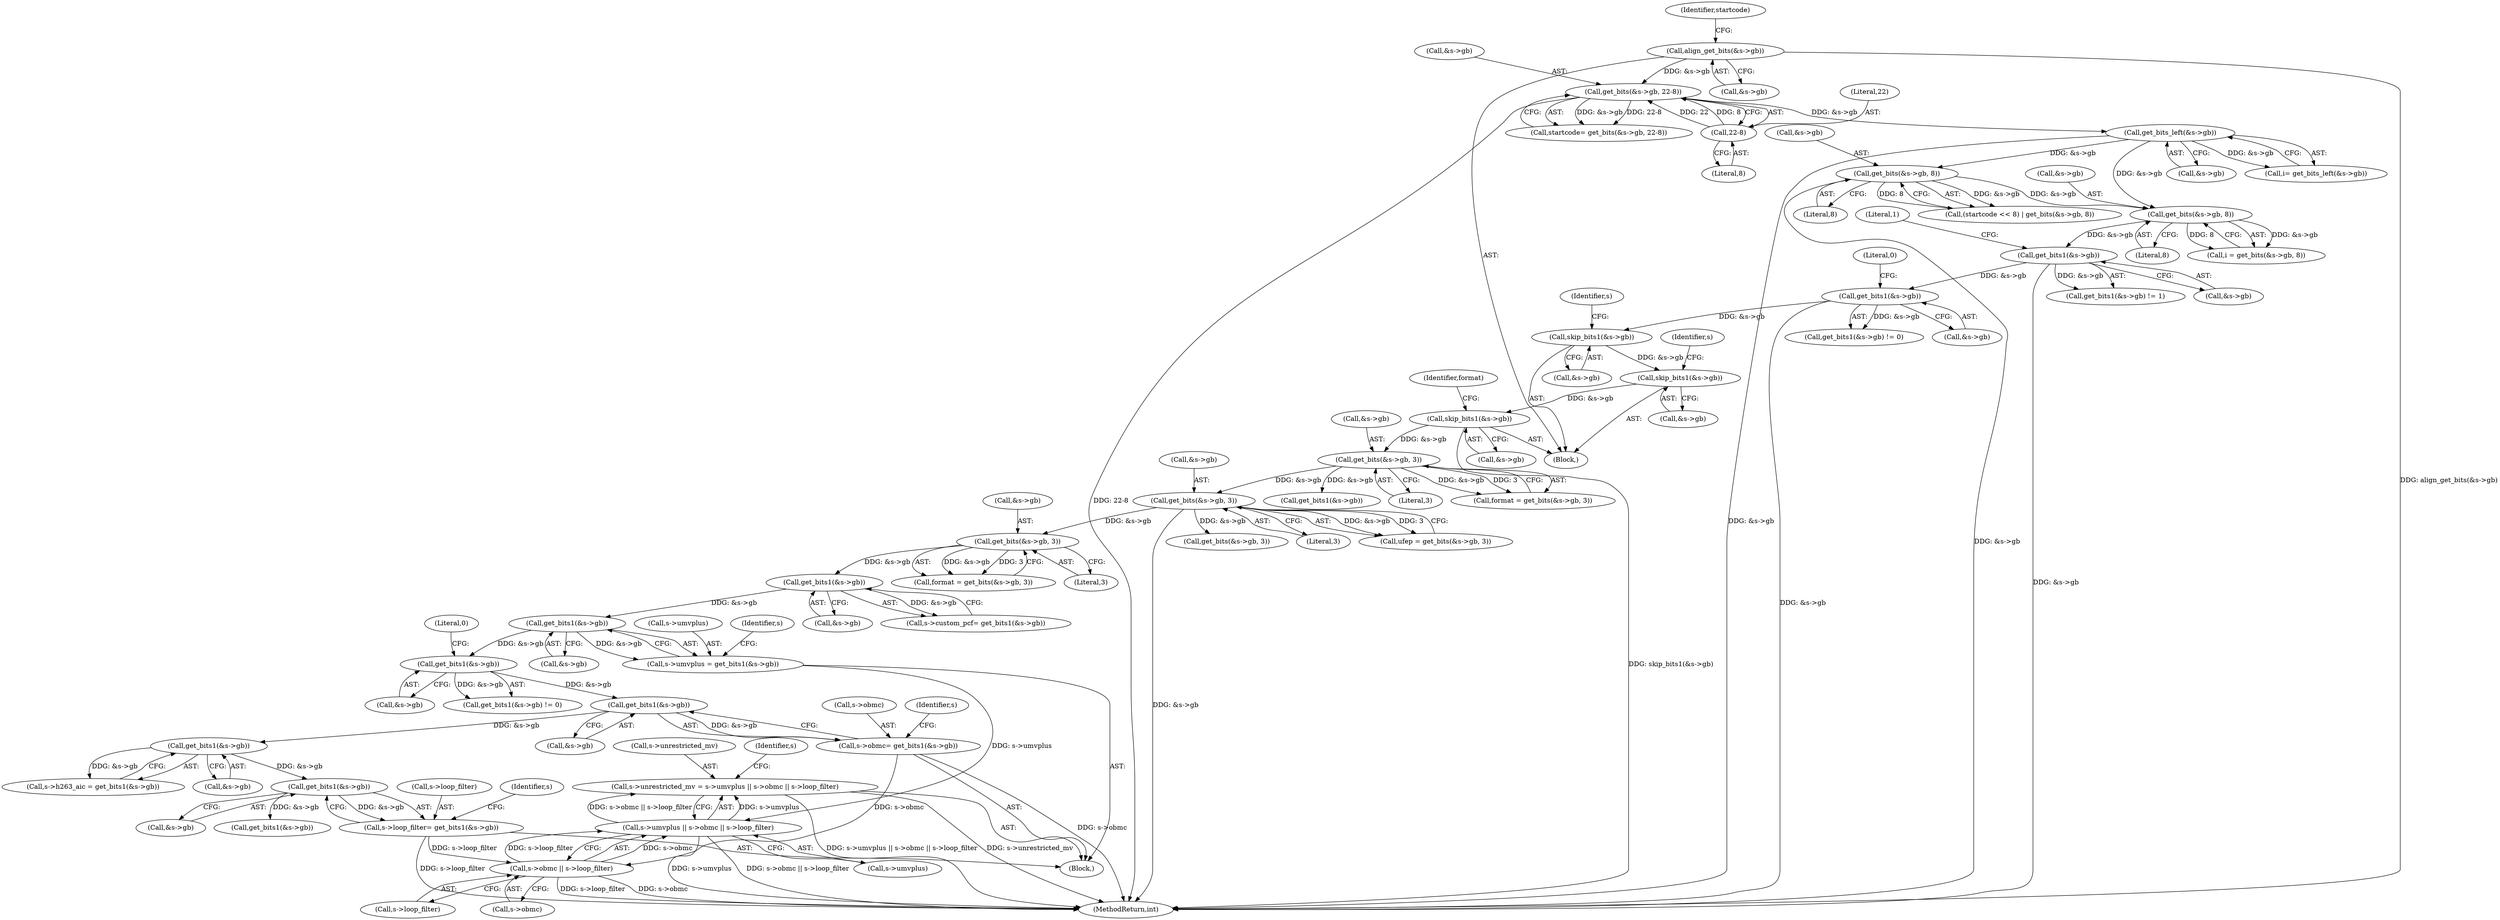 digraph "0_libav_0a49a62f998747cfa564d98d36a459fe70d3299b@pointer" {
"1000520" [label="(Call,s->unrestricted_mv = s->umvplus || s->obmc || s->loop_filter)"];
"1000524" [label="(Call,s->umvplus || s->obmc || s->loop_filter)"];
"1000469" [label="(Call,s->umvplus = get_bits1(&s->gb))"];
"1000473" [label="(Call,get_bits1(&s->gb))"];
"1000464" [label="(Call,get_bits1(&s->gb))"];
"1000448" [label="(Call,get_bits(&s->gb, 3))"];
"1000435" [label="(Call,get_bits(&s->gb, 3))"];
"1000293" [label="(Call,get_bits(&s->gb, 3))"];
"1000286" [label="(Call,skip_bits1(&s->gb))"];
"1000281" [label="(Call,skip_bits1(&s->gb))"];
"1000276" [label="(Call,skip_bits1(&s->gb))"];
"1000260" [label="(Call,get_bits1(&s->gb))"];
"1000242" [label="(Call,get_bits1(&s->gb))"];
"1000208" [label="(Call,get_bits(&s->gb, 8))"];
"1000180" [label="(Call,get_bits(&s->gb, 8))"];
"1000161" [label="(Call,get_bits_left(&s->gb))"];
"1000150" [label="(Call,get_bits(&s->gb, 22-8))"];
"1000143" [label="(Call,align_get_bits(&s->gb))"];
"1000155" [label="(Call,22-8)"];
"1000528" [label="(Call,s->obmc || s->loop_filter)"];
"1000493" [label="(Call,s->obmc= get_bits1(&s->gb))"];
"1000497" [label="(Call,get_bits1(&s->gb))"];
"1000480" [label="(Call,get_bits1(&s->gb))"];
"1000511" [label="(Call,s->loop_filter= get_bits1(&s->gb))"];
"1000515" [label="(Call,get_bits1(&s->gb))"];
"1000506" [label="(Call,get_bits1(&s->gb))"];
"1000481" [label="(Call,&s->gb)"];
"1000143" [label="(Call,align_get_bits(&s->gb))"];
"1000261" [label="(Call,&s->gb)"];
"1000433" [label="(Call,ufep = get_bits(&s->gb, 3))"];
"1000448" [label="(Call,get_bits(&s->gb, 3))"];
"1000524" [label="(Call,s->umvplus || s->obmc || s->loop_filter)"];
"1000498" [label="(Call,&s->gb)"];
"1000281" [label="(Call,skip_bits1(&s->gb))"];
"1000445" [label="(Block,)"];
"1000537" [label="(Identifier,s)"];
"1000480" [label="(Call,get_bits1(&s->gb))"];
"1000515" [label="(Call,get_bits1(&s->gb))"];
"1000265" [label="(Literal,0)"];
"1000483" [label="(Identifier,s)"];
"1000155" [label="(Call,22-8)"];
"1000449" [label="(Call,&s->gb)"];
"1000176" [label="(Call,(startcode << 8) | get_bits(&s->gb, 8))"];
"1000506" [label="(Call,get_bits1(&s->gb))"];
"1000512" [label="(Call,s->loop_filter)"];
"1000243" [label="(Call,&s->gb)"];
"1000292" [label="(Identifier,format)"];
"1000507" [label="(Call,&s->gb)"];
"1000241" [label="(Call,get_bits1(&s->gb) != 1)"];
"1000473" [label="(Call,get_bits1(&s->gb))"];
"1000460" [label="(Call,s->custom_pcf= get_bits1(&s->gb))"];
"1000516" [label="(Call,&s->gb)"];
"1000494" [label="(Call,s->obmc)"];
"1000453" [label="(Literal,3)"];
"1000493" [label="(Call,s->obmc= get_bits1(&s->gb))"];
"1000511" [label="(Call,s->loop_filter= get_bits1(&s->gb))"];
"1000156" [label="(Literal,22)"];
"1000180" [label="(Call,get_bits(&s->gb, 8))"];
"1000144" [label="(Call,&s->gb)"];
"1000260" [label="(Call,get_bits1(&s->gb))"];
"1000435" [label="(Call,get_bits(&s->gb, 3))"];
"1000289" [label="(Identifier,s)"];
"1000470" [label="(Call,s->umvplus)"];
"1000159" [label="(Call,i= get_bits_left(&s->gb))"];
"1000162" [label="(Call,&s->gb)"];
"1000525" [label="(Call,s->umvplus)"];
"1000485" [label="(Literal,0)"];
"1000242" [label="(Call,get_bits1(&s->gb))"];
"1000446" [label="(Call,format = get_bits(&s->gb, 3))"];
"1000151" [label="(Call,&s->gb)"];
"1000529" [label="(Call,s->obmc)"];
"1000521" [label="(Call,s->unrestricted_mv)"];
"1000633" [label="(Call,get_bits(&s->gb, 3))"];
"1000277" [label="(Call,&s->gb)"];
"1000157" [label="(Literal,8)"];
"1000150" [label="(Call,get_bits(&s->gb, 22-8))"];
"1000276" [label="(Call,skip_bits1(&s->gb))"];
"1000502" [label="(Call,s->h263_aic = get_bits1(&s->gb))"];
"1000209" [label="(Call,&s->gb)"];
"1000497" [label="(Call,get_bits1(&s->gb))"];
"1000520" [label="(Call,s->unrestricted_mv = s->umvplus || s->obmc || s->loop_filter)"];
"1000206" [label="(Call,i = get_bits(&s->gb, 8))"];
"1000522" [label="(Identifier,s)"];
"1000293" [label="(Call,get_bits(&s->gb, 3))"];
"1000247" [label="(Literal,1)"];
"1000440" [label="(Literal,3)"];
"1000148" [label="(Call,startcode= get_bits(&s->gb, 22-8))"];
"1000294" [label="(Call,&s->gb)"];
"1000333" [label="(Call,get_bits1(&s->gb))"];
"1000286" [label="(Call,skip_bits1(&s->gb))"];
"1000284" [label="(Identifier,s)"];
"1000539" [label="(Call,get_bits1(&s->gb))"];
"1000161" [label="(Call,get_bits_left(&s->gb))"];
"1000298" [label="(Literal,3)"];
"1000136" [label="(Block,)"];
"1000291" [label="(Call,format = get_bits(&s->gb, 3))"];
"1000532" [label="(Call,s->loop_filter)"];
"1000474" [label="(Call,&s->gb)"];
"1000208" [label="(Call,get_bits(&s->gb, 8))"];
"1000465" [label="(Call,&s->gb)"];
"1000287" [label="(Call,&s->gb)"];
"1000213" [label="(Literal,8)"];
"1000181" [label="(Call,&s->gb)"];
"1000282" [label="(Call,&s->gb)"];
"1000185" [label="(Literal,8)"];
"1000504" [label="(Identifier,s)"];
"1000528" [label="(Call,s->obmc || s->loop_filter)"];
"1000149" [label="(Identifier,startcode)"];
"1001103" [label="(MethodReturn,int)"];
"1000469" [label="(Call,s->umvplus = get_bits1(&s->gb))"];
"1000479" [label="(Call,get_bits1(&s->gb) != 0)"];
"1000259" [label="(Call,get_bits1(&s->gb) != 0)"];
"1000464" [label="(Call,get_bits1(&s->gb))"];
"1000436" [label="(Call,&s->gb)"];
"1000520" -> "1000445"  [label="AST: "];
"1000520" -> "1000524"  [label="CFG: "];
"1000521" -> "1000520"  [label="AST: "];
"1000524" -> "1000520"  [label="AST: "];
"1000537" -> "1000520"  [label="CFG: "];
"1000520" -> "1001103"  [label="DDG: s->umvplus || s->obmc || s->loop_filter"];
"1000520" -> "1001103"  [label="DDG: s->unrestricted_mv"];
"1000524" -> "1000520"  [label="DDG: s->umvplus"];
"1000524" -> "1000520"  [label="DDG: s->obmc || s->loop_filter"];
"1000524" -> "1000525"  [label="CFG: "];
"1000524" -> "1000528"  [label="CFG: "];
"1000525" -> "1000524"  [label="AST: "];
"1000528" -> "1000524"  [label="AST: "];
"1000524" -> "1001103"  [label="DDG: s->umvplus"];
"1000524" -> "1001103"  [label="DDG: s->obmc || s->loop_filter"];
"1000469" -> "1000524"  [label="DDG: s->umvplus"];
"1000528" -> "1000524"  [label="DDG: s->obmc"];
"1000528" -> "1000524"  [label="DDG: s->loop_filter"];
"1000469" -> "1000445"  [label="AST: "];
"1000469" -> "1000473"  [label="CFG: "];
"1000470" -> "1000469"  [label="AST: "];
"1000473" -> "1000469"  [label="AST: "];
"1000483" -> "1000469"  [label="CFG: "];
"1000473" -> "1000469"  [label="DDG: &s->gb"];
"1000473" -> "1000474"  [label="CFG: "];
"1000474" -> "1000473"  [label="AST: "];
"1000464" -> "1000473"  [label="DDG: &s->gb"];
"1000473" -> "1000480"  [label="DDG: &s->gb"];
"1000464" -> "1000460"  [label="AST: "];
"1000464" -> "1000465"  [label="CFG: "];
"1000465" -> "1000464"  [label="AST: "];
"1000460" -> "1000464"  [label="CFG: "];
"1000464" -> "1000460"  [label="DDG: &s->gb"];
"1000448" -> "1000464"  [label="DDG: &s->gb"];
"1000448" -> "1000446"  [label="AST: "];
"1000448" -> "1000453"  [label="CFG: "];
"1000449" -> "1000448"  [label="AST: "];
"1000453" -> "1000448"  [label="AST: "];
"1000446" -> "1000448"  [label="CFG: "];
"1000448" -> "1000446"  [label="DDG: &s->gb"];
"1000448" -> "1000446"  [label="DDG: 3"];
"1000435" -> "1000448"  [label="DDG: &s->gb"];
"1000435" -> "1000433"  [label="AST: "];
"1000435" -> "1000440"  [label="CFG: "];
"1000436" -> "1000435"  [label="AST: "];
"1000440" -> "1000435"  [label="AST: "];
"1000433" -> "1000435"  [label="CFG: "];
"1000435" -> "1001103"  [label="DDG: &s->gb"];
"1000435" -> "1000433"  [label="DDG: &s->gb"];
"1000435" -> "1000433"  [label="DDG: 3"];
"1000293" -> "1000435"  [label="DDG: &s->gb"];
"1000435" -> "1000633"  [label="DDG: &s->gb"];
"1000293" -> "1000291"  [label="AST: "];
"1000293" -> "1000298"  [label="CFG: "];
"1000294" -> "1000293"  [label="AST: "];
"1000298" -> "1000293"  [label="AST: "];
"1000291" -> "1000293"  [label="CFG: "];
"1000293" -> "1000291"  [label="DDG: &s->gb"];
"1000293" -> "1000291"  [label="DDG: 3"];
"1000286" -> "1000293"  [label="DDG: &s->gb"];
"1000293" -> "1000333"  [label="DDG: &s->gb"];
"1000286" -> "1000136"  [label="AST: "];
"1000286" -> "1000287"  [label="CFG: "];
"1000287" -> "1000286"  [label="AST: "];
"1000292" -> "1000286"  [label="CFG: "];
"1000286" -> "1001103"  [label="DDG: skip_bits1(&s->gb)"];
"1000281" -> "1000286"  [label="DDG: &s->gb"];
"1000281" -> "1000136"  [label="AST: "];
"1000281" -> "1000282"  [label="CFG: "];
"1000282" -> "1000281"  [label="AST: "];
"1000289" -> "1000281"  [label="CFG: "];
"1000276" -> "1000281"  [label="DDG: &s->gb"];
"1000276" -> "1000136"  [label="AST: "];
"1000276" -> "1000277"  [label="CFG: "];
"1000277" -> "1000276"  [label="AST: "];
"1000284" -> "1000276"  [label="CFG: "];
"1000260" -> "1000276"  [label="DDG: &s->gb"];
"1000260" -> "1000259"  [label="AST: "];
"1000260" -> "1000261"  [label="CFG: "];
"1000261" -> "1000260"  [label="AST: "];
"1000265" -> "1000260"  [label="CFG: "];
"1000260" -> "1001103"  [label="DDG: &s->gb"];
"1000260" -> "1000259"  [label="DDG: &s->gb"];
"1000242" -> "1000260"  [label="DDG: &s->gb"];
"1000242" -> "1000241"  [label="AST: "];
"1000242" -> "1000243"  [label="CFG: "];
"1000243" -> "1000242"  [label="AST: "];
"1000247" -> "1000242"  [label="CFG: "];
"1000242" -> "1001103"  [label="DDG: &s->gb"];
"1000242" -> "1000241"  [label="DDG: &s->gb"];
"1000208" -> "1000242"  [label="DDG: &s->gb"];
"1000208" -> "1000206"  [label="AST: "];
"1000208" -> "1000213"  [label="CFG: "];
"1000209" -> "1000208"  [label="AST: "];
"1000213" -> "1000208"  [label="AST: "];
"1000206" -> "1000208"  [label="CFG: "];
"1000208" -> "1000206"  [label="DDG: &s->gb"];
"1000208" -> "1000206"  [label="DDG: 8"];
"1000180" -> "1000208"  [label="DDG: &s->gb"];
"1000161" -> "1000208"  [label="DDG: &s->gb"];
"1000180" -> "1000176"  [label="AST: "];
"1000180" -> "1000185"  [label="CFG: "];
"1000181" -> "1000180"  [label="AST: "];
"1000185" -> "1000180"  [label="AST: "];
"1000176" -> "1000180"  [label="CFG: "];
"1000180" -> "1001103"  [label="DDG: &s->gb"];
"1000180" -> "1000176"  [label="DDG: &s->gb"];
"1000180" -> "1000176"  [label="DDG: 8"];
"1000161" -> "1000180"  [label="DDG: &s->gb"];
"1000161" -> "1000159"  [label="AST: "];
"1000161" -> "1000162"  [label="CFG: "];
"1000162" -> "1000161"  [label="AST: "];
"1000159" -> "1000161"  [label="CFG: "];
"1000161" -> "1001103"  [label="DDG: &s->gb"];
"1000161" -> "1000159"  [label="DDG: &s->gb"];
"1000150" -> "1000161"  [label="DDG: &s->gb"];
"1000150" -> "1000148"  [label="AST: "];
"1000150" -> "1000155"  [label="CFG: "];
"1000151" -> "1000150"  [label="AST: "];
"1000155" -> "1000150"  [label="AST: "];
"1000148" -> "1000150"  [label="CFG: "];
"1000150" -> "1001103"  [label="DDG: 22-8"];
"1000150" -> "1000148"  [label="DDG: &s->gb"];
"1000150" -> "1000148"  [label="DDG: 22-8"];
"1000143" -> "1000150"  [label="DDG: &s->gb"];
"1000155" -> "1000150"  [label="DDG: 22"];
"1000155" -> "1000150"  [label="DDG: 8"];
"1000143" -> "1000136"  [label="AST: "];
"1000143" -> "1000144"  [label="CFG: "];
"1000144" -> "1000143"  [label="AST: "];
"1000149" -> "1000143"  [label="CFG: "];
"1000143" -> "1001103"  [label="DDG: align_get_bits(&s->gb)"];
"1000155" -> "1000157"  [label="CFG: "];
"1000156" -> "1000155"  [label="AST: "];
"1000157" -> "1000155"  [label="AST: "];
"1000528" -> "1000529"  [label="CFG: "];
"1000528" -> "1000532"  [label="CFG: "];
"1000529" -> "1000528"  [label="AST: "];
"1000532" -> "1000528"  [label="AST: "];
"1000528" -> "1001103"  [label="DDG: s->obmc"];
"1000528" -> "1001103"  [label="DDG: s->loop_filter"];
"1000493" -> "1000528"  [label="DDG: s->obmc"];
"1000511" -> "1000528"  [label="DDG: s->loop_filter"];
"1000493" -> "1000445"  [label="AST: "];
"1000493" -> "1000497"  [label="CFG: "];
"1000494" -> "1000493"  [label="AST: "];
"1000497" -> "1000493"  [label="AST: "];
"1000504" -> "1000493"  [label="CFG: "];
"1000493" -> "1001103"  [label="DDG: s->obmc"];
"1000497" -> "1000493"  [label="DDG: &s->gb"];
"1000497" -> "1000498"  [label="CFG: "];
"1000498" -> "1000497"  [label="AST: "];
"1000480" -> "1000497"  [label="DDG: &s->gb"];
"1000497" -> "1000506"  [label="DDG: &s->gb"];
"1000480" -> "1000479"  [label="AST: "];
"1000480" -> "1000481"  [label="CFG: "];
"1000481" -> "1000480"  [label="AST: "];
"1000485" -> "1000480"  [label="CFG: "];
"1000480" -> "1000479"  [label="DDG: &s->gb"];
"1000511" -> "1000445"  [label="AST: "];
"1000511" -> "1000515"  [label="CFG: "];
"1000512" -> "1000511"  [label="AST: "];
"1000515" -> "1000511"  [label="AST: "];
"1000522" -> "1000511"  [label="CFG: "];
"1000511" -> "1001103"  [label="DDG: s->loop_filter"];
"1000515" -> "1000511"  [label="DDG: &s->gb"];
"1000515" -> "1000516"  [label="CFG: "];
"1000516" -> "1000515"  [label="AST: "];
"1000506" -> "1000515"  [label="DDG: &s->gb"];
"1000515" -> "1000539"  [label="DDG: &s->gb"];
"1000506" -> "1000502"  [label="AST: "];
"1000506" -> "1000507"  [label="CFG: "];
"1000507" -> "1000506"  [label="AST: "];
"1000502" -> "1000506"  [label="CFG: "];
"1000506" -> "1000502"  [label="DDG: &s->gb"];
}
